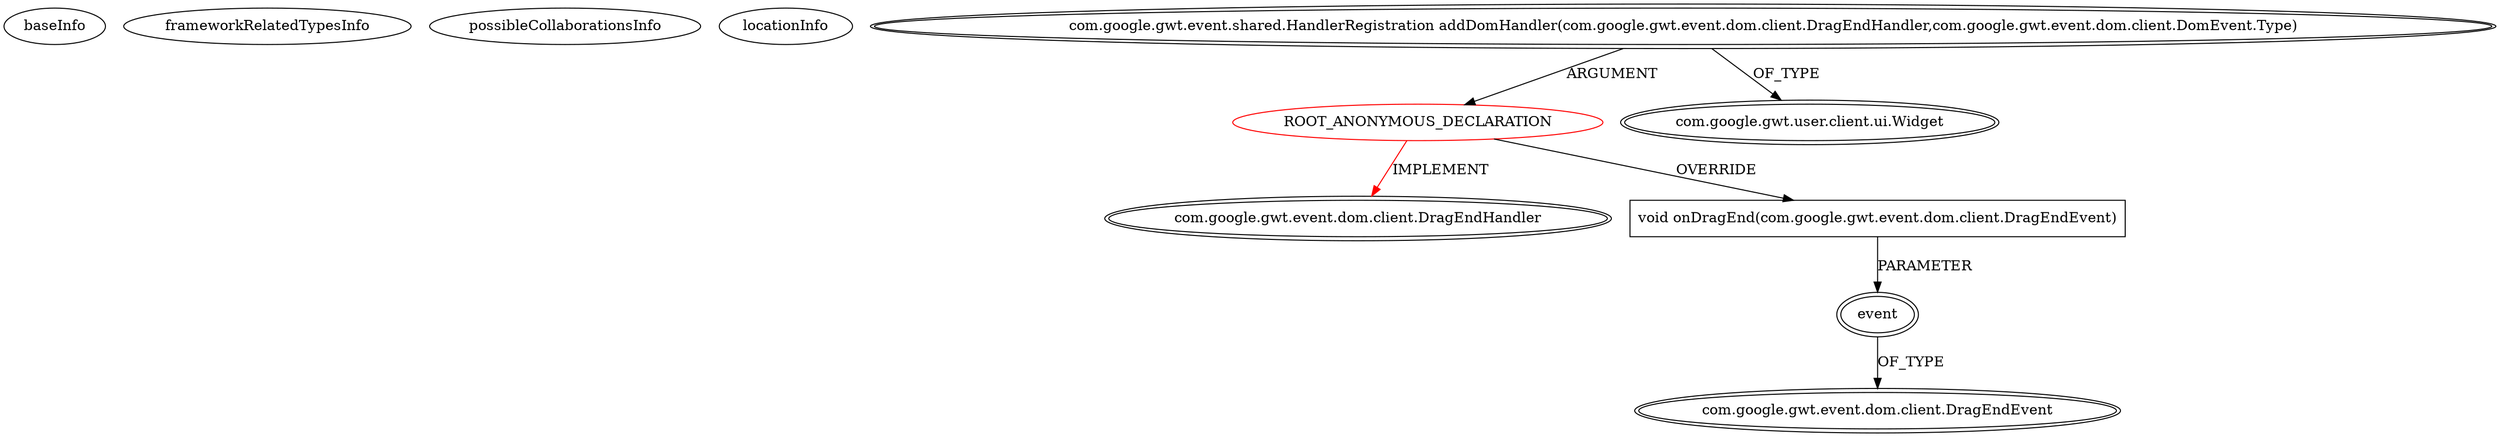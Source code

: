 digraph {
baseInfo[graphId=1037,category="extension_graph",isAnonymous=true,possibleRelation=false]
frameworkRelatedTypesInfo[0="com.google.gwt.event.dom.client.DragEndHandler"]
possibleCollaborationsInfo[]
locationInfo[projectName="cbopp-gwt-taglist",filePath="/cbopp-gwt-taglist/gwt-taglist-master/src/main/java/com/virilis_software/gwt/taglist/client/comp/tag/TagView.java",contextSignature="void activateDnD()",graphId="1037"]
0[label="ROOT_ANONYMOUS_DECLARATION",vertexType="ROOT_ANONYMOUS_DECLARATION",isFrameworkType=false,color=red]
1[label="com.google.gwt.event.dom.client.DragEndHandler",vertexType="FRAMEWORK_INTERFACE_TYPE",isFrameworkType=true,peripheries=2]
2[label="com.google.gwt.event.shared.HandlerRegistration addDomHandler(com.google.gwt.event.dom.client.DragEndHandler,com.google.gwt.event.dom.client.DomEvent.Type)",vertexType="OUTSIDE_CALL",isFrameworkType=true,peripheries=2]
3[label="com.google.gwt.user.client.ui.Widget",vertexType="FRAMEWORK_CLASS_TYPE",isFrameworkType=true,peripheries=2]
4[label="void onDragEnd(com.google.gwt.event.dom.client.DragEndEvent)",vertexType="OVERRIDING_METHOD_DECLARATION",isFrameworkType=false,shape=box]
5[label="event",vertexType="PARAMETER_DECLARATION",isFrameworkType=true,peripheries=2]
6[label="com.google.gwt.event.dom.client.DragEndEvent",vertexType="FRAMEWORK_CLASS_TYPE",isFrameworkType=true,peripheries=2]
0->1[label="IMPLEMENT",color=red]
2->0[label="ARGUMENT"]
2->3[label="OF_TYPE"]
0->4[label="OVERRIDE"]
5->6[label="OF_TYPE"]
4->5[label="PARAMETER"]
}

